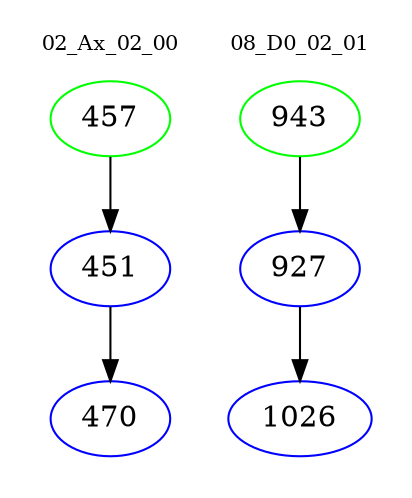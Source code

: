 digraph{
subgraph cluster_0 {
color = white
label = "02_Ax_02_00";
fontsize=10;
T0_457 [label="457", color="green"]
T0_457 -> T0_451 [color="black"]
T0_451 [label="451", color="blue"]
T0_451 -> T0_470 [color="black"]
T0_470 [label="470", color="blue"]
}
subgraph cluster_1 {
color = white
label = "08_D0_02_01";
fontsize=10;
T1_943 [label="943", color="green"]
T1_943 -> T1_927 [color="black"]
T1_927 [label="927", color="blue"]
T1_927 -> T1_1026 [color="black"]
T1_1026 [label="1026", color="blue"]
}
}
